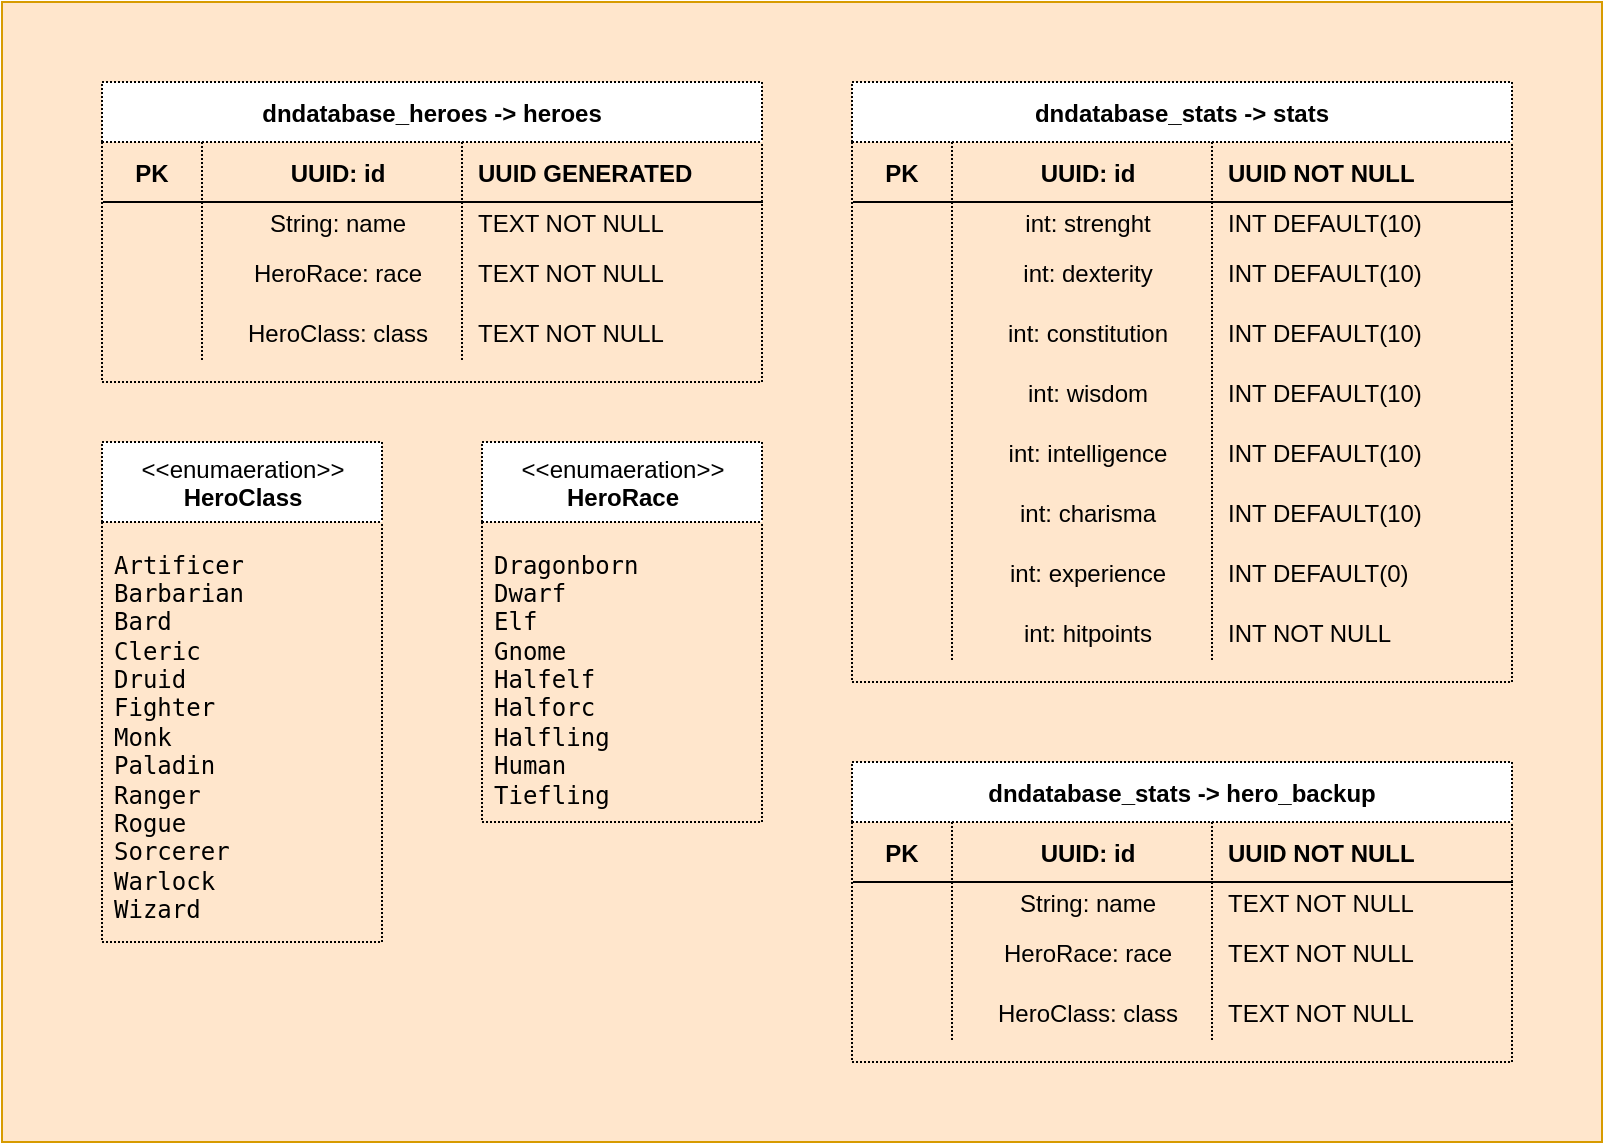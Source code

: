 <mxfile version="17.1.3" type="device"><diagram id="Vt7TsKjd0USJX_vqOPvb" name="Page-1"><mxGraphModel dx="1422" dy="772" grid="1" gridSize="10" guides="1" tooltips="1" connect="1" arrows="1" fold="1" page="1" pageScale="1" pageWidth="850" pageHeight="1100" math="0" shadow="0"><root><mxCell id="0"/><mxCell id="1" parent="0"/><mxCell id="3UMidC9SzJSf5iaVR1Nv-7" value="" style="rounded=0;whiteSpace=wrap;html=1;fillColor=#ffe6cc;strokeColor=#d79b00;" parent="1" vertex="1"><mxGeometry y="20" width="800" height="570" as="geometry"/></mxCell><mxCell id="349JSKs4fWxnChXbEJyR-35" value="dndatabase_heroes -&gt; heroes" style="shape=table;startSize=30;container=1;collapsible=1;childLayout=tableLayout;fixedRows=1;rowLines=0;fontStyle=1;align=center;resizeLast=1;dashed=1;dashPattern=1 1;fontColor=default;strokeColor=default;" parent="1" vertex="1"><mxGeometry x="50" y="60" width="330" height="150" as="geometry"><mxRectangle x="270" y="410" width="170" height="30" as="alternateBounds"/></mxGeometry></mxCell><mxCell id="349JSKs4fWxnChXbEJyR-36" value="" style="shape=tableRow;horizontal=0;startSize=0;swimlaneHead=0;swimlaneBody=0;fillColor=none;collapsible=0;dropTarget=0;points=[[0,0.5],[1,0.5]];portConstraint=eastwest;top=0;left=0;right=0;bottom=1;dashed=1;dashPattern=1 1;fontColor=default;strokeColor=default;" parent="349JSKs4fWxnChXbEJyR-35" vertex="1"><mxGeometry y="30" width="330" height="30" as="geometry"/></mxCell><mxCell id="349JSKs4fWxnChXbEJyR-37" value="PK" style="shape=partialRectangle;connectable=0;fillColor=none;top=0;left=0;bottom=0;right=0;fontStyle=1;overflow=hidden;dashed=1;dashPattern=1 1;fontColor=default;strokeColor=default;" parent="349JSKs4fWxnChXbEJyR-36" vertex="1"><mxGeometry width="50" height="30" as="geometry"><mxRectangle width="50" height="30" as="alternateBounds"/></mxGeometry></mxCell><mxCell id="349JSKs4fWxnChXbEJyR-38" value="UUID: id" style="shape=partialRectangle;connectable=0;fillColor=none;top=0;left=0;bottom=0;right=0;align=center;spacingLeft=6;fontStyle=1;overflow=hidden;dashed=1;dashPattern=1 1;fontColor=default;strokeColor=default;" parent="349JSKs4fWxnChXbEJyR-36" vertex="1"><mxGeometry x="50" width="130" height="30" as="geometry"><mxRectangle width="130" height="30" as="alternateBounds"/></mxGeometry></mxCell><mxCell id="349JSKs4fWxnChXbEJyR-48" value="UUID GENERATED" style="shape=partialRectangle;connectable=0;fillColor=none;top=0;left=0;bottom=0;right=0;align=left;spacingLeft=6;fontStyle=1;overflow=hidden;dashed=1;dashPattern=1 1;fontColor=default;strokeColor=default;" parent="349JSKs4fWxnChXbEJyR-36" vertex="1"><mxGeometry x="180" width="150" height="30" as="geometry"><mxRectangle width="150" height="30" as="alternateBounds"/></mxGeometry></mxCell><mxCell id="349JSKs4fWxnChXbEJyR-39" value="" style="shape=tableRow;horizontal=0;startSize=0;swimlaneHead=0;swimlaneBody=0;fillColor=none;collapsible=0;dropTarget=0;points=[[0,0.5],[1,0.5]];portConstraint=eastwest;top=0;left=0;right=0;bottom=0;dashed=1;dashPattern=1 1;fontColor=default;strokeColor=default;" parent="349JSKs4fWxnChXbEJyR-35" vertex="1"><mxGeometry y="60" width="330" height="20" as="geometry"/></mxCell><mxCell id="349JSKs4fWxnChXbEJyR-40" value="" style="shape=partialRectangle;connectable=0;fillColor=none;top=0;left=0;bottom=0;right=0;editable=1;overflow=hidden;dashed=1;dashPattern=1 1;fontColor=default;strokeColor=default;" parent="349JSKs4fWxnChXbEJyR-39" vertex="1"><mxGeometry width="50" height="20" as="geometry"><mxRectangle width="50" height="20" as="alternateBounds"/></mxGeometry></mxCell><mxCell id="349JSKs4fWxnChXbEJyR-41" value="String: name" style="shape=partialRectangle;connectable=0;fillColor=none;top=0;left=0;bottom=0;right=0;align=center;spacingLeft=6;overflow=hidden;dashed=1;dashPattern=1 1;fontColor=default;strokeColor=default;" parent="349JSKs4fWxnChXbEJyR-39" vertex="1"><mxGeometry x="50" width="130" height="20" as="geometry"><mxRectangle width="130" height="20" as="alternateBounds"/></mxGeometry></mxCell><mxCell id="349JSKs4fWxnChXbEJyR-49" value="TEXT NOT NULL " style="shape=partialRectangle;connectable=0;fillColor=none;top=0;left=0;bottom=0;right=0;align=left;spacingLeft=6;overflow=hidden;dashed=1;dashPattern=1 1;fontColor=default;strokeColor=default;" parent="349JSKs4fWxnChXbEJyR-39" vertex="1"><mxGeometry x="180" width="150" height="20" as="geometry"><mxRectangle width="150" height="20" as="alternateBounds"/></mxGeometry></mxCell><mxCell id="349JSKs4fWxnChXbEJyR-42" value="" style="shape=tableRow;horizontal=0;startSize=0;swimlaneHead=0;swimlaneBody=0;fillColor=none;collapsible=0;dropTarget=0;points=[[0,0.5],[1,0.5]];portConstraint=eastwest;top=0;left=0;right=0;bottom=0;dashed=1;dashPattern=1 1;fontColor=default;strokeColor=default;" parent="349JSKs4fWxnChXbEJyR-35" vertex="1"><mxGeometry y="80" width="330" height="30" as="geometry"/></mxCell><mxCell id="349JSKs4fWxnChXbEJyR-43" value="" style="shape=partialRectangle;connectable=0;fillColor=none;top=0;left=0;bottom=0;right=0;editable=1;overflow=hidden;dashed=1;dashPattern=1 1;fontColor=default;strokeColor=default;" parent="349JSKs4fWxnChXbEJyR-42" vertex="1"><mxGeometry width="50" height="30" as="geometry"><mxRectangle width="50" height="30" as="alternateBounds"/></mxGeometry></mxCell><mxCell id="349JSKs4fWxnChXbEJyR-44" value="HeroRace: race" style="shape=partialRectangle;connectable=0;fillColor=none;top=0;left=0;bottom=0;right=0;align=center;spacingLeft=6;overflow=hidden;dashed=1;dashPattern=1 1;fontColor=default;strokeColor=default;" parent="349JSKs4fWxnChXbEJyR-42" vertex="1"><mxGeometry x="50" width="130" height="30" as="geometry"><mxRectangle width="130" height="30" as="alternateBounds"/></mxGeometry></mxCell><mxCell id="349JSKs4fWxnChXbEJyR-50" value="TEXT NOT NULL" style="shape=partialRectangle;connectable=0;fillColor=none;top=0;left=0;bottom=0;right=0;align=left;spacingLeft=6;overflow=hidden;dashed=1;dashPattern=1 1;fontColor=default;strokeColor=default;" parent="349JSKs4fWxnChXbEJyR-42" vertex="1"><mxGeometry x="180" width="150" height="30" as="geometry"><mxRectangle width="150" height="30" as="alternateBounds"/></mxGeometry></mxCell><mxCell id="349JSKs4fWxnChXbEJyR-45" value="" style="shape=tableRow;horizontal=0;startSize=0;swimlaneHead=0;swimlaneBody=0;fillColor=none;collapsible=0;dropTarget=0;points=[[0,0.5],[1,0.5]];portConstraint=eastwest;top=0;left=0;right=0;bottom=0;dashed=1;dashPattern=1 1;fontColor=default;strokeColor=default;" parent="349JSKs4fWxnChXbEJyR-35" vertex="1"><mxGeometry y="110" width="330" height="30" as="geometry"/></mxCell><mxCell id="349JSKs4fWxnChXbEJyR-46" value="" style="shape=partialRectangle;connectable=0;fillColor=none;top=0;left=0;bottom=0;right=0;editable=1;overflow=hidden;dashed=1;dashPattern=1 1;fontColor=default;strokeColor=default;" parent="349JSKs4fWxnChXbEJyR-45" vertex="1"><mxGeometry width="50" height="30" as="geometry"><mxRectangle width="50" height="30" as="alternateBounds"/></mxGeometry></mxCell><mxCell id="349JSKs4fWxnChXbEJyR-47" value="HeroClass: class" style="shape=partialRectangle;connectable=0;fillColor=none;top=0;left=0;bottom=0;right=0;align=center;spacingLeft=6;overflow=hidden;dashed=1;dashPattern=1 1;fontColor=default;strokeColor=default;" parent="349JSKs4fWxnChXbEJyR-45" vertex="1"><mxGeometry x="50" width="130" height="30" as="geometry"><mxRectangle width="130" height="30" as="alternateBounds"/></mxGeometry></mxCell><mxCell id="349JSKs4fWxnChXbEJyR-51" value="TEXT NOT NULL" style="shape=partialRectangle;connectable=0;fillColor=none;top=0;left=0;bottom=0;right=0;align=left;spacingLeft=6;overflow=hidden;dashed=1;dashPattern=1 1;fontColor=default;strokeColor=default;" parent="349JSKs4fWxnChXbEJyR-45" vertex="1"><mxGeometry x="180" width="150" height="30" as="geometry"><mxRectangle width="150" height="30" as="alternateBounds"/></mxGeometry></mxCell><mxCell id="349JSKs4fWxnChXbEJyR-53" value="&amp;lt;&amp;lt;enumaeration&amp;gt;&amp;gt;&lt;br&gt;&lt;div&gt;&lt;b&gt;HeroClass&lt;/b&gt;&lt;/div&gt;" style="swimlane;fontStyle=0;align=center;verticalAlign=top;childLayout=stackLayout;horizontal=1;startSize=40;horizontalStack=0;resizeParent=1;resizeParentMax=0;resizeLast=0;collapsible=0;marginBottom=0;html=1;dashed=1;dashPattern=1 1;fontColor=default;strokeColor=default;" parent="1" vertex="1"><mxGeometry x="50" y="240" width="140" height="250" as="geometry"/></mxCell><mxCell id="349JSKs4fWxnChXbEJyR-54" value="&lt;div align=&quot;left&quot;&gt;&lt;pre style=&quot;font-family: &amp;#34;inputmono&amp;#34; , monospace&quot;&gt;&lt;span style=&quot;background-color: transparent&quot;&gt;Artificer&lt;/span&gt;&lt;br&gt;&lt;span style=&quot;background-color: transparent&quot;&gt;&lt;/span&gt;&lt;span style=&quot;background-color: transparent&quot;&gt;Barbarian&lt;br&gt;Bard&lt;br&gt;Cleric&lt;br&gt;Druid&lt;br&gt;Fighter&lt;br&gt;Monk&lt;br&gt;Paladin&lt;br&gt;Ranger&lt;br&gt;Rogue&lt;br&gt;Sorcerer&lt;br&gt;Warlock&lt;br&gt;Wizard&lt;/span&gt;&lt;/pre&gt;&lt;/div&gt;" style="text;html=1;strokeColor=none;fillColor=none;align=left;verticalAlign=middle;spacingLeft=4;spacingRight=4;overflow=hidden;rotatable=0;points=[[0,0.5],[1,0.5]];portConstraint=eastwest;dashed=1;dashPattern=1 1;fontColor=default;" parent="349JSKs4fWxnChXbEJyR-53" vertex="1"><mxGeometry y="40" width="140" height="210" as="geometry"/></mxCell><mxCell id="349JSKs4fWxnChXbEJyR-61" value="&amp;lt;&amp;lt;enumaeration&amp;gt;&amp;gt;&lt;br&gt;&lt;b&gt;HeroRace&lt;/b&gt;" style="swimlane;fontStyle=0;align=center;verticalAlign=top;childLayout=stackLayout;horizontal=1;startSize=40;horizontalStack=0;resizeParent=1;resizeParentMax=0;resizeLast=0;collapsible=0;marginBottom=0;html=1;dashed=1;dashPattern=1 1;fontColor=default;strokeColor=default;" parent="1" vertex="1"><mxGeometry x="240" y="240" width="140" height="190" as="geometry"/></mxCell><mxCell id="349JSKs4fWxnChXbEJyR-62" value="&lt;pre style=&quot;font-family: &amp;#34;inputmono&amp;#34; , monospace&quot;&gt;&lt;span style=&quot;background-color: transparent&quot;&gt;Dragonborn&lt;br&gt;Dwarf&lt;br&gt;Elf&lt;br&gt;Gnome&lt;br&gt;Halfelf&lt;br&gt;Halforc&lt;br&gt;Halfling&lt;br&gt;Human&lt;br&gt;Tiefling&lt;/span&gt;&lt;/pre&gt;" style="text;html=1;strokeColor=none;fillColor=none;align=left;verticalAlign=middle;spacingLeft=4;spacingRight=4;overflow=hidden;rotatable=0;points=[[0,0.5],[1,0.5]];portConstraint=eastwest;dashed=1;dashPattern=1 1;fontColor=default;" parent="349JSKs4fWxnChXbEJyR-61" vertex="1"><mxGeometry y="40" width="140" height="150" as="geometry"/></mxCell><mxCell id="349JSKs4fWxnChXbEJyR-63" value="dndatabase_stats -&gt; stats" style="shape=table;startSize=30;container=1;collapsible=1;childLayout=tableLayout;fixedRows=1;rowLines=0;fontStyle=1;align=center;resizeLast=1;dashed=1;dashPattern=1 1;fontColor=default;strokeColor=default;" parent="1" vertex="1"><mxGeometry x="425" y="60" width="330" height="300" as="geometry"><mxRectangle x="270" y="410" width="170" height="30" as="alternateBounds"/></mxGeometry></mxCell><mxCell id="349JSKs4fWxnChXbEJyR-64" value="" style="shape=tableRow;horizontal=0;startSize=0;swimlaneHead=0;swimlaneBody=0;fillColor=none;collapsible=0;dropTarget=0;points=[[0,0.5],[1,0.5]];portConstraint=eastwest;top=0;left=0;right=0;bottom=1;dashed=1;dashPattern=1 1;fontColor=default;strokeColor=default;" parent="349JSKs4fWxnChXbEJyR-63" vertex="1"><mxGeometry y="30" width="330" height="30" as="geometry"/></mxCell><mxCell id="349JSKs4fWxnChXbEJyR-65" value="PK" style="shape=partialRectangle;connectable=0;fillColor=none;top=0;left=0;bottom=0;right=0;fontStyle=1;overflow=hidden;dashed=1;dashPattern=1 1;fontColor=default;strokeColor=default;" parent="349JSKs4fWxnChXbEJyR-64" vertex="1"><mxGeometry width="50" height="30" as="geometry"><mxRectangle width="50" height="30" as="alternateBounds"/></mxGeometry></mxCell><mxCell id="349JSKs4fWxnChXbEJyR-66" value="UUID: id" style="shape=partialRectangle;connectable=0;fillColor=none;top=0;left=0;bottom=0;right=0;align=center;spacingLeft=6;fontStyle=1;overflow=hidden;dashed=1;dashPattern=1 1;fontColor=default;strokeColor=default;" parent="349JSKs4fWxnChXbEJyR-64" vertex="1"><mxGeometry x="50" width="130" height="30" as="geometry"><mxRectangle width="130" height="30" as="alternateBounds"/></mxGeometry></mxCell><mxCell id="349JSKs4fWxnChXbEJyR-67" value="UUID NOT NULL" style="shape=partialRectangle;connectable=0;fillColor=none;top=0;left=0;bottom=0;right=0;align=left;spacingLeft=6;fontStyle=1;overflow=hidden;dashed=1;dashPattern=1 1;fontColor=default;strokeColor=default;" parent="349JSKs4fWxnChXbEJyR-64" vertex="1"><mxGeometry x="180" width="150" height="30" as="geometry"><mxRectangle width="150" height="30" as="alternateBounds"/></mxGeometry></mxCell><mxCell id="349JSKs4fWxnChXbEJyR-68" value="" style="shape=tableRow;horizontal=0;startSize=0;swimlaneHead=0;swimlaneBody=0;fillColor=none;collapsible=0;dropTarget=0;points=[[0,0.5],[1,0.5]];portConstraint=eastwest;top=0;left=0;right=0;bottom=0;dashed=1;dashPattern=1 1;fontColor=default;strokeColor=default;" parent="349JSKs4fWxnChXbEJyR-63" vertex="1"><mxGeometry y="60" width="330" height="20" as="geometry"/></mxCell><mxCell id="349JSKs4fWxnChXbEJyR-69" value="" style="shape=partialRectangle;connectable=0;fillColor=none;top=0;left=0;bottom=0;right=0;editable=1;overflow=hidden;dashed=1;dashPattern=1 1;fontColor=default;strokeColor=default;" parent="349JSKs4fWxnChXbEJyR-68" vertex="1"><mxGeometry width="50" height="20" as="geometry"><mxRectangle width="50" height="20" as="alternateBounds"/></mxGeometry></mxCell><mxCell id="349JSKs4fWxnChXbEJyR-70" value="int: strenght" style="shape=partialRectangle;connectable=0;fillColor=none;top=0;left=0;bottom=0;right=0;align=center;spacingLeft=6;overflow=hidden;dashed=1;dashPattern=1 1;fontColor=default;strokeColor=default;" parent="349JSKs4fWxnChXbEJyR-68" vertex="1"><mxGeometry x="50" width="130" height="20" as="geometry"><mxRectangle width="130" height="20" as="alternateBounds"/></mxGeometry></mxCell><mxCell id="349JSKs4fWxnChXbEJyR-71" value="INT DEFAULT(10)" style="shape=partialRectangle;connectable=0;fillColor=none;top=0;left=0;bottom=0;right=0;align=left;spacingLeft=6;overflow=hidden;dashed=1;dashPattern=1 1;fontColor=default;strokeColor=default;" parent="349JSKs4fWxnChXbEJyR-68" vertex="1"><mxGeometry x="180" width="150" height="20" as="geometry"><mxRectangle width="150" height="20" as="alternateBounds"/></mxGeometry></mxCell><mxCell id="349JSKs4fWxnChXbEJyR-72" value="" style="shape=tableRow;horizontal=0;startSize=0;swimlaneHead=0;swimlaneBody=0;fillColor=none;collapsible=0;dropTarget=0;points=[[0,0.5],[1,0.5]];portConstraint=eastwest;top=0;left=0;right=0;bottom=0;dashed=1;dashPattern=1 1;fontColor=default;strokeColor=default;" parent="349JSKs4fWxnChXbEJyR-63" vertex="1"><mxGeometry y="80" width="330" height="30" as="geometry"/></mxCell><mxCell id="349JSKs4fWxnChXbEJyR-73" value="" style="shape=partialRectangle;connectable=0;fillColor=none;top=0;left=0;bottom=0;right=0;editable=1;overflow=hidden;dashed=1;dashPattern=1 1;fontColor=default;strokeColor=default;" parent="349JSKs4fWxnChXbEJyR-72" vertex="1"><mxGeometry width="50" height="30" as="geometry"><mxRectangle width="50" height="30" as="alternateBounds"/></mxGeometry></mxCell><mxCell id="349JSKs4fWxnChXbEJyR-74" value="int: dexterity" style="shape=partialRectangle;connectable=0;fillColor=none;top=0;left=0;bottom=0;right=0;align=center;spacingLeft=6;overflow=hidden;dashed=1;dashPattern=1 1;fontColor=default;strokeColor=default;" parent="349JSKs4fWxnChXbEJyR-72" vertex="1"><mxGeometry x="50" width="130" height="30" as="geometry"><mxRectangle width="130" height="30" as="alternateBounds"/></mxGeometry></mxCell><mxCell id="349JSKs4fWxnChXbEJyR-75" value="INT DEFAULT(10)" style="shape=partialRectangle;connectable=0;fillColor=none;top=0;left=0;bottom=0;right=0;align=left;spacingLeft=6;overflow=hidden;dashed=1;dashPattern=1 1;fontColor=default;strokeColor=default;" parent="349JSKs4fWxnChXbEJyR-72" vertex="1"><mxGeometry x="180" width="150" height="30" as="geometry"><mxRectangle width="150" height="30" as="alternateBounds"/></mxGeometry></mxCell><mxCell id="349JSKs4fWxnChXbEJyR-76" value="" style="shape=tableRow;horizontal=0;startSize=0;swimlaneHead=0;swimlaneBody=0;fillColor=none;collapsible=0;dropTarget=0;points=[[0,0.5],[1,0.5]];portConstraint=eastwest;top=0;left=0;right=0;bottom=0;dashed=1;dashPattern=1 1;fontColor=default;strokeColor=default;" parent="349JSKs4fWxnChXbEJyR-63" vertex="1"><mxGeometry y="110" width="330" height="30" as="geometry"/></mxCell><mxCell id="349JSKs4fWxnChXbEJyR-77" value="" style="shape=partialRectangle;connectable=0;fillColor=none;top=0;left=0;bottom=0;right=0;editable=1;overflow=hidden;dashed=1;dashPattern=1 1;fontColor=default;strokeColor=default;" parent="349JSKs4fWxnChXbEJyR-76" vertex="1"><mxGeometry width="50" height="30" as="geometry"><mxRectangle width="50" height="30" as="alternateBounds"/></mxGeometry></mxCell><mxCell id="349JSKs4fWxnChXbEJyR-78" value="int: constitution" style="shape=partialRectangle;connectable=0;fillColor=none;top=0;left=0;bottom=0;right=0;align=center;spacingLeft=6;overflow=hidden;dashed=1;dashPattern=1 1;fontColor=default;strokeColor=default;" parent="349JSKs4fWxnChXbEJyR-76" vertex="1"><mxGeometry x="50" width="130" height="30" as="geometry"><mxRectangle width="130" height="30" as="alternateBounds"/></mxGeometry></mxCell><mxCell id="349JSKs4fWxnChXbEJyR-79" value="INT DEFAULT(10)" style="shape=partialRectangle;connectable=0;fillColor=none;top=0;left=0;bottom=0;right=0;align=left;spacingLeft=6;overflow=hidden;dashed=1;dashPattern=1 1;fontColor=default;strokeColor=default;" parent="349JSKs4fWxnChXbEJyR-76" vertex="1"><mxGeometry x="180" width="150" height="30" as="geometry"><mxRectangle width="150" height="30" as="alternateBounds"/></mxGeometry></mxCell><mxCell id="349JSKs4fWxnChXbEJyR-109" style="shape=tableRow;horizontal=0;startSize=0;swimlaneHead=0;swimlaneBody=0;fillColor=none;collapsible=0;dropTarget=0;points=[[0,0.5],[1,0.5]];portConstraint=eastwest;top=0;left=0;right=0;bottom=0;dashed=1;dashPattern=1 1;fontColor=default;strokeColor=default;" parent="349JSKs4fWxnChXbEJyR-63" vertex="1"><mxGeometry y="140" width="330" height="30" as="geometry"/></mxCell><mxCell id="349JSKs4fWxnChXbEJyR-110" style="shape=partialRectangle;connectable=0;fillColor=none;top=0;left=0;bottom=0;right=0;editable=1;overflow=hidden;dashed=1;dashPattern=1 1;fontColor=default;strokeColor=default;" parent="349JSKs4fWxnChXbEJyR-109" vertex="1"><mxGeometry width="50" height="30" as="geometry"><mxRectangle width="50" height="30" as="alternateBounds"/></mxGeometry></mxCell><mxCell id="349JSKs4fWxnChXbEJyR-111" value="int: wisdom" style="shape=partialRectangle;connectable=0;fillColor=none;top=0;left=0;bottom=0;right=0;align=center;spacingLeft=6;overflow=hidden;dashed=1;dashPattern=1 1;fontColor=default;strokeColor=default;" parent="349JSKs4fWxnChXbEJyR-109" vertex="1"><mxGeometry x="50" width="130" height="30" as="geometry"><mxRectangle width="130" height="30" as="alternateBounds"/></mxGeometry></mxCell><mxCell id="349JSKs4fWxnChXbEJyR-112" value="INT DEFAULT(10)" style="shape=partialRectangle;connectable=0;fillColor=none;top=0;left=0;bottom=0;right=0;align=left;spacingLeft=6;overflow=hidden;dashed=1;dashPattern=1 1;fontColor=default;strokeColor=default;" parent="349JSKs4fWxnChXbEJyR-109" vertex="1"><mxGeometry x="180" width="150" height="30" as="geometry"><mxRectangle width="150" height="30" as="alternateBounds"/></mxGeometry></mxCell><mxCell id="349JSKs4fWxnChXbEJyR-105" style="shape=tableRow;horizontal=0;startSize=0;swimlaneHead=0;swimlaneBody=0;fillColor=none;collapsible=0;dropTarget=0;points=[[0,0.5],[1,0.5]];portConstraint=eastwest;top=0;left=0;right=0;bottom=0;dashed=1;dashPattern=1 1;fontColor=default;strokeColor=default;" parent="349JSKs4fWxnChXbEJyR-63" vertex="1"><mxGeometry y="170" width="330" height="30" as="geometry"/></mxCell><mxCell id="349JSKs4fWxnChXbEJyR-106" style="shape=partialRectangle;connectable=0;fillColor=none;top=0;left=0;bottom=0;right=0;editable=1;overflow=hidden;dashed=1;dashPattern=1 1;fontColor=default;strokeColor=default;" parent="349JSKs4fWxnChXbEJyR-105" vertex="1"><mxGeometry width="50" height="30" as="geometry"><mxRectangle width="50" height="30" as="alternateBounds"/></mxGeometry></mxCell><mxCell id="349JSKs4fWxnChXbEJyR-107" value="int: intelligence" style="shape=partialRectangle;connectable=0;fillColor=none;top=0;left=0;bottom=0;right=0;align=center;spacingLeft=6;overflow=hidden;dashed=1;dashPattern=1 1;fontColor=default;strokeColor=default;" parent="349JSKs4fWxnChXbEJyR-105" vertex="1"><mxGeometry x="50" width="130" height="30" as="geometry"><mxRectangle width="130" height="30" as="alternateBounds"/></mxGeometry></mxCell><mxCell id="349JSKs4fWxnChXbEJyR-108" value="INT DEFAULT(10)" style="shape=partialRectangle;connectable=0;fillColor=none;top=0;left=0;bottom=0;right=0;align=left;spacingLeft=6;overflow=hidden;dashed=1;dashPattern=1 1;fontColor=default;strokeColor=default;" parent="349JSKs4fWxnChXbEJyR-105" vertex="1"><mxGeometry x="180" width="150" height="30" as="geometry"><mxRectangle width="150" height="30" as="alternateBounds"/></mxGeometry></mxCell><mxCell id="349JSKs4fWxnChXbEJyR-101" style="shape=tableRow;horizontal=0;startSize=0;swimlaneHead=0;swimlaneBody=0;fillColor=none;collapsible=0;dropTarget=0;points=[[0,0.5],[1,0.5]];portConstraint=eastwest;top=0;left=0;right=0;bottom=0;dashed=1;dashPattern=1 1;fontColor=default;strokeColor=default;" parent="349JSKs4fWxnChXbEJyR-63" vertex="1"><mxGeometry y="200" width="330" height="30" as="geometry"/></mxCell><mxCell id="349JSKs4fWxnChXbEJyR-102" style="shape=partialRectangle;connectable=0;fillColor=none;top=0;left=0;bottom=0;right=0;editable=1;overflow=hidden;dashed=1;dashPattern=1 1;fontColor=default;strokeColor=default;" parent="349JSKs4fWxnChXbEJyR-101" vertex="1"><mxGeometry width="50" height="30" as="geometry"><mxRectangle width="50" height="30" as="alternateBounds"/></mxGeometry></mxCell><mxCell id="349JSKs4fWxnChXbEJyR-103" value="int: charisma" style="shape=partialRectangle;connectable=0;fillColor=none;top=0;left=0;bottom=0;right=0;align=center;spacingLeft=6;overflow=hidden;dashed=1;dashPattern=1 1;fontColor=default;strokeColor=default;" parent="349JSKs4fWxnChXbEJyR-101" vertex="1"><mxGeometry x="50" width="130" height="30" as="geometry"><mxRectangle width="130" height="30" as="alternateBounds"/></mxGeometry></mxCell><mxCell id="349JSKs4fWxnChXbEJyR-104" value="INT DEFAULT(10)" style="shape=partialRectangle;connectable=0;fillColor=none;top=0;left=0;bottom=0;right=0;align=left;spacingLeft=6;overflow=hidden;dashed=1;dashPattern=1 1;fontColor=default;strokeColor=default;" parent="349JSKs4fWxnChXbEJyR-101" vertex="1"><mxGeometry x="180" width="150" height="30" as="geometry"><mxRectangle width="150" height="30" as="alternateBounds"/></mxGeometry></mxCell><mxCell id="349JSKs4fWxnChXbEJyR-97" style="shape=tableRow;horizontal=0;startSize=0;swimlaneHead=0;swimlaneBody=0;fillColor=none;collapsible=0;dropTarget=0;points=[[0,0.5],[1,0.5]];portConstraint=eastwest;top=0;left=0;right=0;bottom=0;dashed=1;dashPattern=1 1;fontColor=default;strokeColor=default;" parent="349JSKs4fWxnChXbEJyR-63" vertex="1"><mxGeometry y="230" width="330" height="30" as="geometry"/></mxCell><mxCell id="349JSKs4fWxnChXbEJyR-98" style="shape=partialRectangle;connectable=0;fillColor=none;top=0;left=0;bottom=0;right=0;editable=1;overflow=hidden;dashed=1;dashPattern=1 1;fontColor=default;strokeColor=default;" parent="349JSKs4fWxnChXbEJyR-97" vertex="1"><mxGeometry width="50" height="30" as="geometry"><mxRectangle width="50" height="30" as="alternateBounds"/></mxGeometry></mxCell><mxCell id="349JSKs4fWxnChXbEJyR-99" value="int: experience" style="shape=partialRectangle;connectable=0;fillColor=none;top=0;left=0;bottom=0;right=0;align=center;spacingLeft=6;overflow=hidden;dashed=1;dashPattern=1 1;fontColor=default;strokeColor=default;" parent="349JSKs4fWxnChXbEJyR-97" vertex="1"><mxGeometry x="50" width="130" height="30" as="geometry"><mxRectangle width="130" height="30" as="alternateBounds"/></mxGeometry></mxCell><mxCell id="349JSKs4fWxnChXbEJyR-100" value="INT DEFAULT(0)" style="shape=partialRectangle;connectable=0;fillColor=none;top=0;left=0;bottom=0;right=0;align=left;spacingLeft=6;overflow=hidden;dashed=1;dashPattern=1 1;fontColor=default;strokeColor=default;" parent="349JSKs4fWxnChXbEJyR-97" vertex="1"><mxGeometry x="180" width="150" height="30" as="geometry"><mxRectangle width="150" height="30" as="alternateBounds"/></mxGeometry></mxCell><mxCell id="QnNRdNc7f5x2d9QDDuRp-1" style="shape=tableRow;horizontal=0;startSize=0;swimlaneHead=0;swimlaneBody=0;fillColor=none;collapsible=0;dropTarget=0;points=[[0,0.5],[1,0.5]];portConstraint=eastwest;top=0;left=0;right=0;bottom=0;dashed=1;dashPattern=1 1;fontColor=default;strokeColor=default;" vertex="1" parent="349JSKs4fWxnChXbEJyR-63"><mxGeometry y="260" width="330" height="30" as="geometry"/></mxCell><mxCell id="QnNRdNc7f5x2d9QDDuRp-2" style="shape=partialRectangle;connectable=0;fillColor=none;top=0;left=0;bottom=0;right=0;editable=1;overflow=hidden;dashed=1;dashPattern=1 1;fontColor=default;strokeColor=default;" vertex="1" parent="QnNRdNc7f5x2d9QDDuRp-1"><mxGeometry width="50" height="30" as="geometry"><mxRectangle width="50" height="30" as="alternateBounds"/></mxGeometry></mxCell><mxCell id="QnNRdNc7f5x2d9QDDuRp-3" value="int: hitpoints" style="shape=partialRectangle;connectable=0;fillColor=none;top=0;left=0;bottom=0;right=0;align=center;spacingLeft=6;overflow=hidden;dashed=1;dashPattern=1 1;fontColor=default;strokeColor=default;" vertex="1" parent="QnNRdNc7f5x2d9QDDuRp-1"><mxGeometry x="50" width="130" height="30" as="geometry"><mxRectangle width="130" height="30" as="alternateBounds"/></mxGeometry></mxCell><mxCell id="QnNRdNc7f5x2d9QDDuRp-4" value="INT NOT NULL" style="shape=partialRectangle;connectable=0;fillColor=none;top=0;left=0;bottom=0;right=0;align=left;spacingLeft=6;overflow=hidden;dashed=1;dashPattern=1 1;fontColor=default;strokeColor=default;" vertex="1" parent="QnNRdNc7f5x2d9QDDuRp-1"><mxGeometry x="180" width="150" height="30" as="geometry"><mxRectangle width="150" height="30" as="alternateBounds"/></mxGeometry></mxCell><mxCell id="349JSKs4fWxnChXbEJyR-146" value="dndatabase_stats -&gt; hero_backup" style="shape=table;startSize=30;container=1;collapsible=1;childLayout=tableLayout;fixedRows=1;rowLines=0;fontStyle=1;align=center;resizeLast=1;dashed=1;dashPattern=1 1;fontColor=default;strokeColor=default;" parent="1" vertex="1"><mxGeometry x="425" y="400" width="330" height="150" as="geometry"><mxRectangle x="270" y="410" width="170" height="30" as="alternateBounds"/></mxGeometry></mxCell><mxCell id="349JSKs4fWxnChXbEJyR-147" value="" style="shape=tableRow;horizontal=0;startSize=0;swimlaneHead=0;swimlaneBody=0;fillColor=none;collapsible=0;dropTarget=0;points=[[0,0.5],[1,0.5]];portConstraint=eastwest;top=0;left=0;right=0;bottom=1;dashed=1;dashPattern=1 1;fontColor=default;strokeColor=default;" parent="349JSKs4fWxnChXbEJyR-146" vertex="1"><mxGeometry y="30" width="330" height="30" as="geometry"/></mxCell><mxCell id="349JSKs4fWxnChXbEJyR-148" value="PK" style="shape=partialRectangle;connectable=0;fillColor=none;top=0;left=0;bottom=0;right=0;fontStyle=1;overflow=hidden;dashed=1;dashPattern=1 1;fontColor=default;strokeColor=default;" parent="349JSKs4fWxnChXbEJyR-147" vertex="1"><mxGeometry width="50" height="30" as="geometry"><mxRectangle width="50" height="30" as="alternateBounds"/></mxGeometry></mxCell><mxCell id="349JSKs4fWxnChXbEJyR-149" value="UUID: id" style="shape=partialRectangle;connectable=0;fillColor=none;top=0;left=0;bottom=0;right=0;align=center;spacingLeft=6;fontStyle=1;overflow=hidden;dashed=1;dashPattern=1 1;fontColor=default;strokeColor=default;" parent="349JSKs4fWxnChXbEJyR-147" vertex="1"><mxGeometry x="50" width="130" height="30" as="geometry"><mxRectangle width="130" height="30" as="alternateBounds"/></mxGeometry></mxCell><mxCell id="349JSKs4fWxnChXbEJyR-150" value="UUID NOT NULL" style="shape=partialRectangle;connectable=0;fillColor=none;top=0;left=0;bottom=0;right=0;align=left;spacingLeft=6;fontStyle=1;overflow=hidden;dashed=1;dashPattern=1 1;fontColor=default;strokeColor=default;" parent="349JSKs4fWxnChXbEJyR-147" vertex="1"><mxGeometry x="180" width="150" height="30" as="geometry"><mxRectangle width="150" height="30" as="alternateBounds"/></mxGeometry></mxCell><mxCell id="349JSKs4fWxnChXbEJyR-151" value="" style="shape=tableRow;horizontal=0;startSize=0;swimlaneHead=0;swimlaneBody=0;fillColor=none;collapsible=0;dropTarget=0;points=[[0,0.5],[1,0.5]];portConstraint=eastwest;top=0;left=0;right=0;bottom=0;dashed=1;dashPattern=1 1;fontColor=default;strokeColor=default;" parent="349JSKs4fWxnChXbEJyR-146" vertex="1"><mxGeometry y="60" width="330" height="20" as="geometry"/></mxCell><mxCell id="349JSKs4fWxnChXbEJyR-152" value="" style="shape=partialRectangle;connectable=0;fillColor=none;top=0;left=0;bottom=0;right=0;editable=1;overflow=hidden;dashed=1;dashPattern=1 1;fontColor=default;strokeColor=default;" parent="349JSKs4fWxnChXbEJyR-151" vertex="1"><mxGeometry width="50" height="20" as="geometry"><mxRectangle width="50" height="20" as="alternateBounds"/></mxGeometry></mxCell><mxCell id="349JSKs4fWxnChXbEJyR-153" value="String: name" style="shape=partialRectangle;connectable=0;fillColor=none;top=0;left=0;bottom=0;right=0;align=center;spacingLeft=6;overflow=hidden;dashed=1;dashPattern=1 1;fontColor=default;strokeColor=default;" parent="349JSKs4fWxnChXbEJyR-151" vertex="1"><mxGeometry x="50" width="130" height="20" as="geometry"><mxRectangle width="130" height="20" as="alternateBounds"/></mxGeometry></mxCell><mxCell id="349JSKs4fWxnChXbEJyR-154" value="TEXT NOT NULL " style="shape=partialRectangle;connectable=0;fillColor=none;top=0;left=0;bottom=0;right=0;align=left;spacingLeft=6;overflow=hidden;dashed=1;dashPattern=1 1;fontColor=default;strokeColor=default;" parent="349JSKs4fWxnChXbEJyR-151" vertex="1"><mxGeometry x="180" width="150" height="20" as="geometry"><mxRectangle width="150" height="20" as="alternateBounds"/></mxGeometry></mxCell><mxCell id="349JSKs4fWxnChXbEJyR-155" value="" style="shape=tableRow;horizontal=0;startSize=0;swimlaneHead=0;swimlaneBody=0;fillColor=none;collapsible=0;dropTarget=0;points=[[0,0.5],[1,0.5]];portConstraint=eastwest;top=0;left=0;right=0;bottom=0;dashed=1;dashPattern=1 1;fontColor=default;strokeColor=default;" parent="349JSKs4fWxnChXbEJyR-146" vertex="1"><mxGeometry y="80" width="330" height="30" as="geometry"/></mxCell><mxCell id="349JSKs4fWxnChXbEJyR-156" value="" style="shape=partialRectangle;connectable=0;fillColor=none;top=0;left=0;bottom=0;right=0;editable=1;overflow=hidden;dashed=1;dashPattern=1 1;fontColor=default;strokeColor=default;" parent="349JSKs4fWxnChXbEJyR-155" vertex="1"><mxGeometry width="50" height="30" as="geometry"><mxRectangle width="50" height="30" as="alternateBounds"/></mxGeometry></mxCell><mxCell id="349JSKs4fWxnChXbEJyR-157" value="HeroRace: race" style="shape=partialRectangle;connectable=0;fillColor=none;top=0;left=0;bottom=0;right=0;align=center;spacingLeft=6;overflow=hidden;dashed=1;dashPattern=1 1;fontColor=default;strokeColor=default;" parent="349JSKs4fWxnChXbEJyR-155" vertex="1"><mxGeometry x="50" width="130" height="30" as="geometry"><mxRectangle width="130" height="30" as="alternateBounds"/></mxGeometry></mxCell><mxCell id="349JSKs4fWxnChXbEJyR-158" value="TEXT NOT NULL" style="shape=partialRectangle;connectable=0;fillColor=none;top=0;left=0;bottom=0;right=0;align=left;spacingLeft=6;overflow=hidden;dashed=1;dashPattern=1 1;fontColor=default;strokeColor=default;" parent="349JSKs4fWxnChXbEJyR-155" vertex="1"><mxGeometry x="180" width="150" height="30" as="geometry"><mxRectangle width="150" height="30" as="alternateBounds"/></mxGeometry></mxCell><mxCell id="349JSKs4fWxnChXbEJyR-159" value="" style="shape=tableRow;horizontal=0;startSize=0;swimlaneHead=0;swimlaneBody=0;fillColor=none;collapsible=0;dropTarget=0;points=[[0,0.5],[1,0.5]];portConstraint=eastwest;top=0;left=0;right=0;bottom=0;dashed=1;dashPattern=1 1;fontColor=default;strokeColor=default;" parent="349JSKs4fWxnChXbEJyR-146" vertex="1"><mxGeometry y="110" width="330" height="30" as="geometry"/></mxCell><mxCell id="349JSKs4fWxnChXbEJyR-160" value="" style="shape=partialRectangle;connectable=0;fillColor=none;top=0;left=0;bottom=0;right=0;editable=1;overflow=hidden;dashed=1;dashPattern=1 1;fontColor=default;strokeColor=default;" parent="349JSKs4fWxnChXbEJyR-159" vertex="1"><mxGeometry width="50" height="30" as="geometry"><mxRectangle width="50" height="30" as="alternateBounds"/></mxGeometry></mxCell><mxCell id="349JSKs4fWxnChXbEJyR-161" value="HeroClass: class" style="shape=partialRectangle;connectable=0;fillColor=none;top=0;left=0;bottom=0;right=0;align=center;spacingLeft=6;overflow=hidden;dashed=1;dashPattern=1 1;fontColor=default;strokeColor=default;" parent="349JSKs4fWxnChXbEJyR-159" vertex="1"><mxGeometry x="50" width="130" height="30" as="geometry"><mxRectangle width="130" height="30" as="alternateBounds"/></mxGeometry></mxCell><mxCell id="349JSKs4fWxnChXbEJyR-162" value="TEXT NOT NULL" style="shape=partialRectangle;connectable=0;fillColor=none;top=0;left=0;bottom=0;right=0;align=left;spacingLeft=6;overflow=hidden;dashed=1;dashPattern=1 1;fontColor=default;strokeColor=default;" parent="349JSKs4fWxnChXbEJyR-159" vertex="1"><mxGeometry x="180" width="150" height="30" as="geometry"><mxRectangle width="150" height="30" as="alternateBounds"/></mxGeometry></mxCell></root></mxGraphModel></diagram></mxfile>
